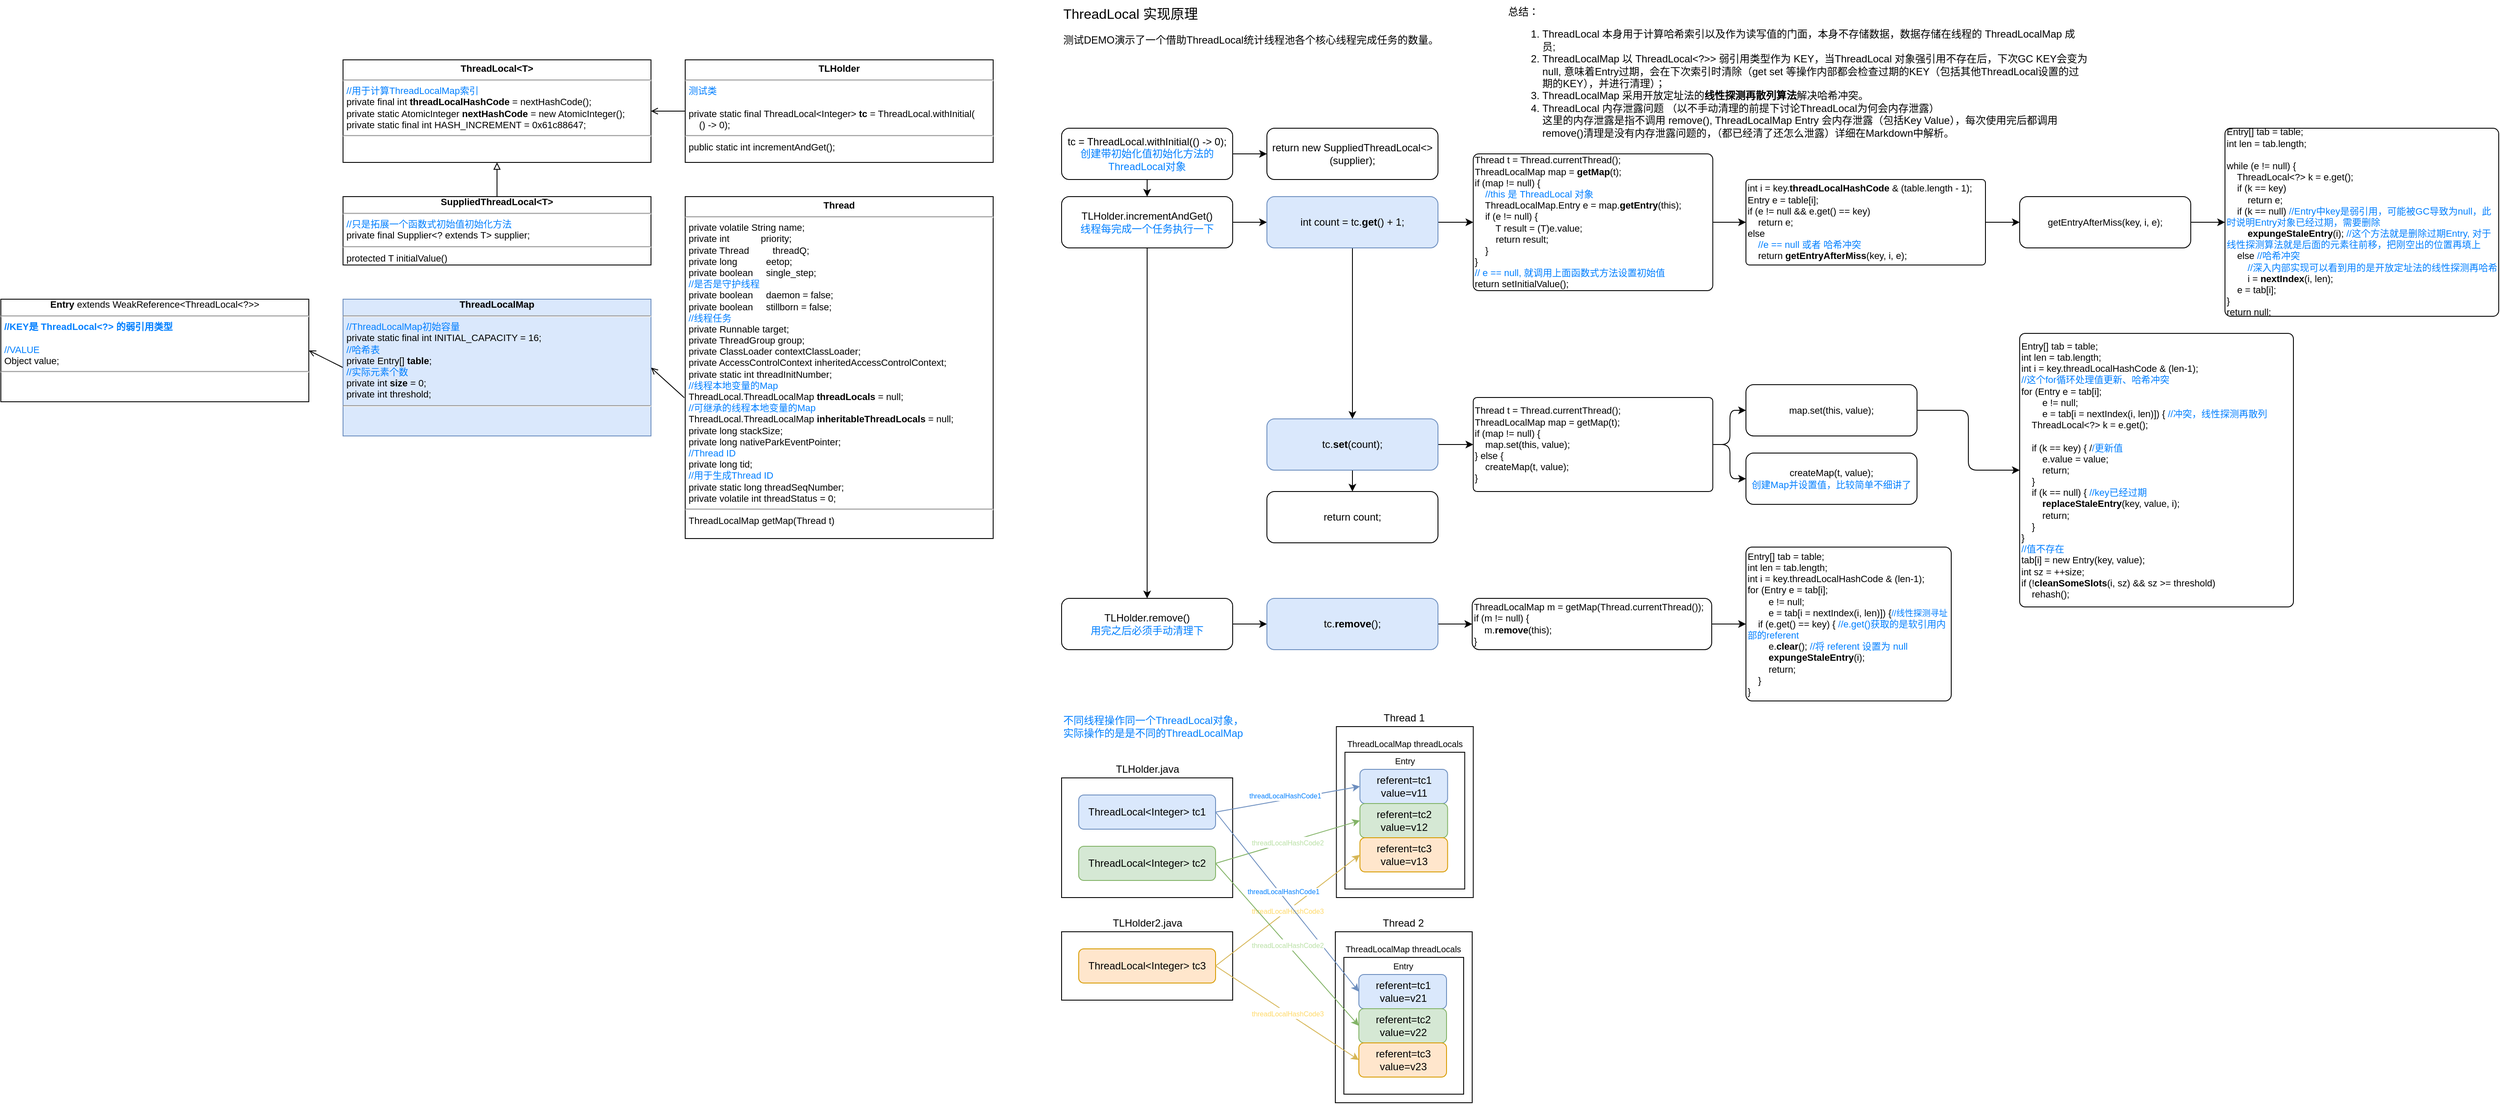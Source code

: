 <mxfile version="21.6.5" type="device">
  <diagram id="h3seWhRiCq7StGXtS9yJ" name="第 1 页">
    <mxGraphModel dx="2950" dy="804" grid="1" gridSize="10" guides="1" tooltips="1" connect="1" arrows="1" fold="1" page="1" pageScale="1" pageWidth="827" pageHeight="1169" math="0" shadow="0">
      <root>
        <mxCell id="0" />
        <mxCell id="1" parent="0" />
        <mxCell id="l43vFdsVM3XjgTu8qxaD-1" value="" style="rounded=0;whiteSpace=wrap;html=1;" parent="1" vertex="1">
          <mxGeometry x="40" y="920" width="200" height="140" as="geometry" />
        </mxCell>
        <mxCell id="l43vFdsVM3XjgTu8qxaD-2" value="TLHolder.java" style="text;html=1;align=center;verticalAlign=middle;resizable=0;points=[];autosize=1;strokeColor=none;fillColor=none;" parent="1" vertex="1">
          <mxGeometry x="95" y="900" width="90" height="20" as="geometry" />
        </mxCell>
        <mxCell id="l43vFdsVM3XjgTu8qxaD-3" value="ThreadLocal&amp;lt;Integer&amp;gt; tc1" style="rounded=1;whiteSpace=wrap;html=1;fillColor=#dae8fc;strokeColor=#6c8ebf;" parent="1" vertex="1">
          <mxGeometry x="60" y="940" width="160" height="40" as="geometry" />
        </mxCell>
        <mxCell id="l43vFdsVM3XjgTu8qxaD-4" value="ThreadLocal&amp;lt;Integer&amp;gt; tc2" style="rounded=1;whiteSpace=wrap;html=1;fillColor=#d5e8d4;strokeColor=#82b366;" parent="1" vertex="1">
          <mxGeometry x="60" y="1000" width="160" height="40" as="geometry" />
        </mxCell>
        <mxCell id="l43vFdsVM3XjgTu8qxaD-5" value="" style="rounded=0;whiteSpace=wrap;html=1;" parent="1" vertex="1">
          <mxGeometry x="40" y="1100" width="200" height="80" as="geometry" />
        </mxCell>
        <mxCell id="l43vFdsVM3XjgTu8qxaD-6" value="TLHolder2.java" style="text;html=1;align=center;verticalAlign=middle;resizable=0;points=[];autosize=1;strokeColor=none;fillColor=none;" parent="1" vertex="1">
          <mxGeometry x="90" y="1080" width="100" height="20" as="geometry" />
        </mxCell>
        <mxCell id="l43vFdsVM3XjgTu8qxaD-7" value="ThreadLocal&amp;lt;Integer&amp;gt; tc3" style="rounded=1;whiteSpace=wrap;html=1;fillColor=#ffe6cc;strokeColor=#d79b00;" parent="1" vertex="1">
          <mxGeometry x="60" y="1120" width="160" height="40" as="geometry" />
        </mxCell>
        <mxCell id="l43vFdsVM3XjgTu8qxaD-10" value="" style="rounded=0;whiteSpace=wrap;html=1;" parent="1" vertex="1">
          <mxGeometry x="361.25" y="860" width="160" height="200" as="geometry" />
        </mxCell>
        <mxCell id="l43vFdsVM3XjgTu8qxaD-11" value="Thread 1" style="text;html=1;align=center;verticalAlign=middle;resizable=0;points=[];autosize=1;strokeColor=none;fillColor=none;" parent="1" vertex="1">
          <mxGeometry x="410" y="840" width="60" height="20" as="geometry" />
        </mxCell>
        <mxCell id="l43vFdsVM3XjgTu8qxaD-18" value="" style="rounded=0;whiteSpace=wrap;html=1;" parent="1" vertex="1">
          <mxGeometry x="371.25" y="890" width="140" height="160" as="geometry" />
        </mxCell>
        <mxCell id="l43vFdsVM3XjgTu8qxaD-19" value="&lt;font style=&quot;font-size: 10px&quot;&gt;&lt;span&gt;ThreadLocalMap&amp;nbsp;&lt;/span&gt;threadLocals&lt;/font&gt;" style="text;html=1;align=center;verticalAlign=middle;resizable=0;points=[];autosize=1;strokeColor=none;fillColor=none;" parent="1" vertex="1">
          <mxGeometry x="366.25" y="870" width="150" height="20" as="geometry" />
        </mxCell>
        <mxCell id="l43vFdsVM3XjgTu8qxaD-13" value="referent=tc1&lt;br&gt;value=v11" style="rounded=1;whiteSpace=wrap;html=1;fillColor=#dae8fc;strokeColor=#6c8ebf;" parent="1" vertex="1">
          <mxGeometry x="388.75" y="910" width="102.5" height="40" as="geometry" />
        </mxCell>
        <mxCell id="l43vFdsVM3XjgTu8qxaD-20" value="&lt;div&gt;referent=tc2&lt;/div&gt;&lt;div&gt;value=v12&lt;/div&gt;" style="rounded=1;whiteSpace=wrap;html=1;fillColor=#d5e8d4;strokeColor=#82b366;" parent="1" vertex="1">
          <mxGeometry x="388.75" y="950" width="102.5" height="40" as="geometry" />
        </mxCell>
        <mxCell id="l43vFdsVM3XjgTu8qxaD-21" value="&lt;div&gt;referent=tc3&lt;/div&gt;&lt;div&gt;value=v13&lt;/div&gt;" style="rounded=1;whiteSpace=wrap;html=1;fillColor=#ffe6cc;strokeColor=#d79b00;" parent="1" vertex="1">
          <mxGeometry x="388.75" y="990" width="102.5" height="40" as="geometry" />
        </mxCell>
        <mxCell id="l43vFdsVM3XjgTu8qxaD-22" style="rounded=1;orthogonalLoop=1;jettySize=auto;html=1;exitX=1;exitY=0.5;exitDx=0;exitDy=0;entryX=0;entryY=0.5;entryDx=0;entryDy=0;fillColor=#dae8fc;strokeColor=#6c8ebf;" parent="1" source="l43vFdsVM3XjgTu8qxaD-3" target="l43vFdsVM3XjgTu8qxaD-13" edge="1">
          <mxGeometry relative="1" as="geometry" />
        </mxCell>
        <mxCell id="l43vFdsVM3XjgTu8qxaD-38" value="&lt;font style=&quot;font-size: 8px&quot;&gt;threadLocalHashCode1&lt;/font&gt;" style="edgeLabel;html=1;align=center;verticalAlign=middle;resizable=0;points=[];fontSize=10;fontColor=#007FFF;" parent="l43vFdsVM3XjgTu8qxaD-22" vertex="1" connectable="0">
          <mxGeometry x="-0.191" relative="1" as="geometry">
            <mxPoint x="12" y="-8" as="offset" />
          </mxGeometry>
        </mxCell>
        <mxCell id="l43vFdsVM3XjgTu8qxaD-23" value="&lt;span style=&quot;font-size: 8px&quot;&gt;&lt;font color=&quot;#b9e0a5&quot;&gt;threadLocalHashCode2&lt;/font&gt;&lt;/span&gt;" style="edgeStyle=none;rounded=1;orthogonalLoop=1;jettySize=auto;html=1;exitX=1;exitY=0.5;exitDx=0;exitDy=0;entryX=0;entryY=0.5;entryDx=0;entryDy=0;fillColor=#d5e8d4;strokeColor=#82b366;" parent="1" source="l43vFdsVM3XjgTu8qxaD-4" target="l43vFdsVM3XjgTu8qxaD-20" edge="1">
          <mxGeometry relative="1" as="geometry" />
        </mxCell>
        <mxCell id="l43vFdsVM3XjgTu8qxaD-24" value="&lt;font style=&quot;font-size: 8px&quot; color=&quot;#ffd966&quot;&gt;threadLocalHashCode3&lt;/font&gt;" style="edgeStyle=none;rounded=1;orthogonalLoop=1;jettySize=auto;html=1;exitX=1;exitY=0.5;exitDx=0;exitDy=0;entryX=0;entryY=0.5;entryDx=0;entryDy=0;fillColor=#fff2cc;strokeColor=#d6b656;" parent="1" source="l43vFdsVM3XjgTu8qxaD-7" target="l43vFdsVM3XjgTu8qxaD-21" edge="1">
          <mxGeometry relative="1" as="geometry" />
        </mxCell>
        <mxCell id="l43vFdsVM3XjgTu8qxaD-25" value="" style="rounded=0;whiteSpace=wrap;html=1;" parent="1" vertex="1">
          <mxGeometry x="360" y="1100" width="160" height="200" as="geometry" />
        </mxCell>
        <mxCell id="l43vFdsVM3XjgTu8qxaD-26" value="Thread 2" style="text;html=1;align=center;verticalAlign=middle;resizable=0;points=[];autosize=1;strokeColor=none;fillColor=none;" parent="1" vertex="1">
          <mxGeometry x="408.75" y="1080" width="60" height="20" as="geometry" />
        </mxCell>
        <mxCell id="l43vFdsVM3XjgTu8qxaD-27" value="" style="rounded=0;whiteSpace=wrap;html=1;" parent="1" vertex="1">
          <mxGeometry x="370" y="1130" width="140" height="160" as="geometry" />
        </mxCell>
        <mxCell id="l43vFdsVM3XjgTu8qxaD-29" value="&lt;div&gt;referent=tc1&lt;/div&gt;&lt;div&gt;value=v21&lt;/div&gt;" style="rounded=1;whiteSpace=wrap;html=1;fillColor=#dae8fc;strokeColor=#6c8ebf;" parent="1" vertex="1">
          <mxGeometry x="387.5" y="1150" width="102.5" height="40" as="geometry" />
        </mxCell>
        <mxCell id="l43vFdsVM3XjgTu8qxaD-30" value="&lt;div&gt;referent=tc2&lt;/div&gt;&lt;div&gt;value=v22&lt;/div&gt;" style="rounded=1;whiteSpace=wrap;html=1;fillColor=#d5e8d4;strokeColor=#82b366;" parent="1" vertex="1">
          <mxGeometry x="387.5" y="1190" width="102.5" height="40" as="geometry" />
        </mxCell>
        <mxCell id="l43vFdsVM3XjgTu8qxaD-31" value="&lt;div&gt;referent=tc3&lt;/div&gt;&lt;div&gt;value=v23&lt;/div&gt;" style="rounded=1;whiteSpace=wrap;html=1;fillColor=#ffe6cc;strokeColor=#d79b00;" parent="1" vertex="1">
          <mxGeometry x="387.5" y="1230" width="102.5" height="40" as="geometry" />
        </mxCell>
        <mxCell id="l43vFdsVM3XjgTu8qxaD-32" style="edgeStyle=none;rounded=1;orthogonalLoop=1;jettySize=auto;html=1;exitX=1;exitY=0.5;exitDx=0;exitDy=0;entryX=0;entryY=0.5;entryDx=0;entryDy=0;fillColor=#dae8fc;strokeColor=#6c8ebf;" parent="1" source="l43vFdsVM3XjgTu8qxaD-3" target="l43vFdsVM3XjgTu8qxaD-29" edge="1">
          <mxGeometry relative="1" as="geometry" />
        </mxCell>
        <mxCell id="l43vFdsVM3XjgTu8qxaD-39" value="threadLocalHashCode1" style="edgeLabel;html=1;align=center;verticalAlign=middle;resizable=0;points=[];fontSize=8;fontColor=#007FFF;" parent="l43vFdsVM3XjgTu8qxaD-32" vertex="1" connectable="0">
          <mxGeometry x="-0.09" y="4" relative="1" as="geometry">
            <mxPoint as="offset" />
          </mxGeometry>
        </mxCell>
        <mxCell id="l43vFdsVM3XjgTu8qxaD-33" value="&lt;span style=&quot;font-size: 8px&quot;&gt;&lt;font color=&quot;#b9e0a5&quot;&gt;threadLocalHashCode2&lt;/font&gt;&lt;/span&gt;" style="edgeStyle=none;rounded=1;orthogonalLoop=1;jettySize=auto;html=1;exitX=1;exitY=0.5;exitDx=0;exitDy=0;entryX=0;entryY=0.5;entryDx=0;entryDy=0;fillColor=#d5e8d4;strokeColor=#82b366;" parent="1" source="l43vFdsVM3XjgTu8qxaD-4" target="l43vFdsVM3XjgTu8qxaD-30" edge="1">
          <mxGeometry relative="1" as="geometry" />
        </mxCell>
        <mxCell id="l43vFdsVM3XjgTu8qxaD-34" value="&lt;span style=&quot;font-size: 8px&quot;&gt;&lt;font color=&quot;#ffd966&quot;&gt;threadLocalHashCode3&lt;/font&gt;&lt;/span&gt;" style="edgeStyle=none;rounded=1;orthogonalLoop=1;jettySize=auto;html=1;exitX=1;exitY=0.5;exitDx=0;exitDy=0;entryX=0;entryY=0.5;entryDx=0;entryDy=0;fillColor=#fff2cc;strokeColor=#d6b656;" parent="1" source="l43vFdsVM3XjgTu8qxaD-7" target="l43vFdsVM3XjgTu8qxaD-31" edge="1">
          <mxGeometry relative="1" as="geometry" />
        </mxCell>
        <mxCell id="l43vFdsVM3XjgTu8qxaD-35" value="&lt;font style=&quot;font-size: 10px&quot;&gt;Entry&lt;/font&gt;" style="text;html=1;align=center;verticalAlign=middle;resizable=0;points=[];autosize=1;strokeColor=none;fillColor=none;" parent="1" vertex="1">
          <mxGeometry x="421.25" y="890" width="40" height="20" as="geometry" />
        </mxCell>
        <mxCell id="l43vFdsVM3XjgTu8qxaD-36" value="&lt;font style=&quot;font-size: 10px&quot;&gt;&lt;span&gt;ThreadLocalMap&amp;nbsp;&lt;/span&gt;threadLocals&lt;/font&gt;" style="text;html=1;align=center;verticalAlign=middle;resizable=0;points=[];autosize=1;strokeColor=none;fillColor=none;" parent="1" vertex="1">
          <mxGeometry x="363.75" y="1110" width="150" height="20" as="geometry" />
        </mxCell>
        <mxCell id="l43vFdsVM3XjgTu8qxaD-37" value="&lt;font style=&quot;font-size: 10px&quot;&gt;Entry&lt;/font&gt;" style="text;html=1;align=center;verticalAlign=middle;resizable=0;points=[];autosize=1;strokeColor=none;fillColor=none;" parent="1" vertex="1">
          <mxGeometry x="418.75" y="1130" width="40" height="20" as="geometry" />
        </mxCell>
        <mxCell id="OFWOy6sgKmJJG_9dfcx7-25" style="edgeStyle=orthogonalEdgeStyle;rounded=1;orthogonalLoop=1;jettySize=auto;html=1;exitX=0;exitY=0.5;exitDx=0;exitDy=0;endArrow=open;endFill=0;" edge="1" parent="1" source="OFWOy6sgKmJJG_9dfcx7-2" target="OFWOy6sgKmJJG_9dfcx7-6">
          <mxGeometry relative="1" as="geometry" />
        </mxCell>
        <mxCell id="OFWOy6sgKmJJG_9dfcx7-2" value="&lt;p style=&quot;margin: 4px 0px 0px; text-align: center;&quot;&gt;&lt;b&gt;TLHolder&lt;/b&gt;&lt;br style=&quot;font-size: 11px;&quot;&gt;&lt;/p&gt;&lt;hr style=&quot;font-size: 11px;&quot;&gt;&lt;p style=&quot;margin: 0px 0px 0px 4px;&quot;&gt;&lt;font color=&quot;#007fff&quot;&gt;测试类&lt;/font&gt;&lt;/p&gt;&lt;p style=&quot;margin: 0px 0px 0px 4px;&quot;&gt;&lt;br&gt;&lt;/p&gt;&lt;p style=&quot;margin: 0px 0px 0px 4px;&quot;&gt;private static final ThreadLocal&amp;lt;Integer&amp;gt; &lt;b&gt;tc&lt;/b&gt; = ThreadLocal.withInitial(&lt;/p&gt;&lt;p style=&quot;margin: 0px 0px 0px 4px;&quot;&gt;&lt;span style=&quot;&quot;&gt;&lt;span style=&quot;&quot;&gt;&amp;nbsp;&amp;nbsp;&amp;nbsp;&amp;nbsp;&lt;/span&gt;&lt;/span&gt;() -&amp;gt; 0);&lt;br&gt;&lt;/p&gt;&lt;hr style=&quot;font-size: 11px;&quot;&gt;&lt;p style=&quot;margin: 0px 0px 0px 4px; font-size: 11px;&quot;&gt;public static int incrementAndGet();&lt;/p&gt;&lt;p style=&quot;margin: 0px 0px 0px 4px; font-size: 11px;&quot;&gt;&lt;br&gt;&lt;/p&gt;" style="verticalAlign=top;align=left;overflow=fill;fontSize=11;fontFamily=Helvetica;html=1;whiteSpace=wrap;" vertex="1" parent="1">
          <mxGeometry x="-400" y="80" width="360" height="120" as="geometry" />
        </mxCell>
        <mxCell id="OFWOy6sgKmJJG_9dfcx7-15" value="" style="edgeStyle=orthogonalEdgeStyle;rounded=1;orthogonalLoop=1;jettySize=auto;html=1;" edge="1" parent="1" source="OFWOy6sgKmJJG_9dfcx7-4" target="OFWOy6sgKmJJG_9dfcx7-14">
          <mxGeometry relative="1" as="geometry" />
        </mxCell>
        <mxCell id="OFWOy6sgKmJJG_9dfcx7-49" value="" style="edgeStyle=orthogonalEdgeStyle;rounded=0;orthogonalLoop=1;jettySize=auto;html=1;" edge="1" parent="1" source="OFWOy6sgKmJJG_9dfcx7-4" target="OFWOy6sgKmJJG_9dfcx7-48">
          <mxGeometry relative="1" as="geometry" />
        </mxCell>
        <mxCell id="OFWOy6sgKmJJG_9dfcx7-4" value="TLHolder.incrementAndGet()&lt;br&gt;&lt;font color=&quot;#007fff&quot;&gt;线程每完成一个任务执行一下&lt;/font&gt;" style="rounded=1;whiteSpace=wrap;html=1;" vertex="1" parent="1">
          <mxGeometry x="40" y="240" width="200" height="60" as="geometry" />
        </mxCell>
        <mxCell id="OFWOy6sgKmJJG_9dfcx7-5" value="&lt;font style=&quot;font-size: 16px;&quot;&gt;ThreadLocal 实现原理&lt;br&gt;&lt;/font&gt;&lt;font style=&quot;font-size: 12px;&quot;&gt;&lt;br&gt;测试DEMO演示了一个借助ThreadLocal统计线程池各个核心线程完成任务的数量。&lt;/font&gt;" style="text;html=1;align=left;verticalAlign=middle;resizable=0;points=[];autosize=1;strokeColor=none;fillColor=none;" vertex="1" parent="1">
          <mxGeometry x="40" y="10" width="460" height="60" as="geometry" />
        </mxCell>
        <mxCell id="OFWOy6sgKmJJG_9dfcx7-6" value="&lt;p style=&quot;margin: 4px 0px 0px; text-align: center; font-size: 11px;&quot;&gt;&lt;b style=&quot;font-size: 11px;&quot;&gt;ThreadLocal&amp;lt;T&amp;gt;&lt;/b&gt;&lt;br style=&quot;font-size: 11px;&quot;&gt;&lt;/p&gt;&lt;hr style=&quot;font-size: 11px;&quot;&gt;&lt;p style=&quot;margin: 0px 0px 0px 4px; font-size: 11px;&quot;&gt;&lt;font color=&quot;#007fff&quot;&gt;//用于计算ThreadLocalMap索引&lt;/font&gt;&lt;/p&gt;&lt;p style=&quot;margin: 0px 0px 0px 4px; font-size: 11px;&quot;&gt;private final int &lt;b&gt;threadLocalHashCode&lt;/b&gt; = nextHashCode();&lt;/p&gt;&lt;p style=&quot;margin: 0px 0px 0px 4px; font-size: 11px;&quot;&gt;private static AtomicInteger &lt;b&gt;nextHashCode&lt;/b&gt; = new AtomicInteger();&lt;/p&gt;&lt;p style=&quot;margin: 0px 0px 0px 4px; font-size: 11px;&quot;&gt;private static final int HASH_INCREMENT = 0x61c88647;&lt;/p&gt;&lt;hr style=&quot;font-size: 11px;&quot;&gt;&lt;p style=&quot;margin: 0px 0px 0px 4px; font-size: 11px;&quot;&gt;&lt;br&gt;&lt;/p&gt;" style="verticalAlign=top;align=left;overflow=fill;fontSize=11;fontFamily=Helvetica;html=1;whiteSpace=wrap;" vertex="1" parent="1">
          <mxGeometry x="-800" y="80" width="360" height="120" as="geometry" />
        </mxCell>
        <mxCell id="OFWOy6sgKmJJG_9dfcx7-10" style="edgeStyle=orthogonalEdgeStyle;rounded=1;orthogonalLoop=1;jettySize=auto;html=1;exitX=1;exitY=0.5;exitDx=0;exitDy=0;" edge="1" parent="1" source="OFWOy6sgKmJJG_9dfcx7-7" target="OFWOy6sgKmJJG_9dfcx7-9">
          <mxGeometry relative="1" as="geometry" />
        </mxCell>
        <mxCell id="OFWOy6sgKmJJG_9dfcx7-13" style="edgeStyle=orthogonalEdgeStyle;rounded=1;orthogonalLoop=1;jettySize=auto;html=1;exitX=0.5;exitY=1;exitDx=0;exitDy=0;" edge="1" parent="1" source="OFWOy6sgKmJJG_9dfcx7-7" target="OFWOy6sgKmJJG_9dfcx7-4">
          <mxGeometry relative="1" as="geometry" />
        </mxCell>
        <mxCell id="OFWOy6sgKmJJG_9dfcx7-7" value="tc = ThreadLocal.withInitial(() -&amp;gt; 0);&lt;br&gt;&lt;font color=&quot;#007fff&quot;&gt;创建带初始化值初始化方法的ThreadLocal对象&lt;/font&gt;" style="rounded=1;whiteSpace=wrap;html=1;" vertex="1" parent="1">
          <mxGeometry x="40" y="160" width="200" height="60" as="geometry" />
        </mxCell>
        <mxCell id="OFWOy6sgKmJJG_9dfcx7-9" value="return new SuppliedThreadLocal&amp;lt;&amp;gt;(supplier);" style="rounded=1;whiteSpace=wrap;html=1;" vertex="1" parent="1">
          <mxGeometry x="280" y="160" width="200" height="60" as="geometry" />
        </mxCell>
        <mxCell id="OFWOy6sgKmJJG_9dfcx7-12" style="edgeStyle=orthogonalEdgeStyle;rounded=1;orthogonalLoop=1;jettySize=auto;html=1;exitX=0.5;exitY=0;exitDx=0;exitDy=0;entryX=0.5;entryY=1;entryDx=0;entryDy=0;endArrow=block;endFill=0;" edge="1" parent="1" source="OFWOy6sgKmJJG_9dfcx7-11" target="OFWOy6sgKmJJG_9dfcx7-6">
          <mxGeometry relative="1" as="geometry" />
        </mxCell>
        <mxCell id="OFWOy6sgKmJJG_9dfcx7-11" value="&lt;div style=&quot;text-align: center;&quot;&gt;&lt;b&gt;SuppliedThreadLocal&lt;/b&gt;&lt;b style=&quot;background-color: initial;&quot;&gt;&amp;lt;T&amp;gt;&lt;/b&gt;&lt;/div&gt;&lt;hr style=&quot;font-size: 11px;&quot;&gt;&lt;p style=&quot;margin: 0px 0px 0px 4px;&quot;&gt;&lt;font color=&quot;#007fff&quot;&gt;//只是拓展一个函数式初始值初始化方法&lt;/font&gt;&lt;/p&gt;&lt;p style=&quot;margin: 0px 0px 0px 4px;&quot;&gt;private final Supplier&amp;lt;? extends T&amp;gt; supplier;&lt;br&gt;&lt;/p&gt;&lt;hr style=&quot;font-size: 11px;&quot;&gt;&lt;p style=&quot;margin: 0px 0px 0px 4px; font-size: 11px;&quot;&gt;protected T initialValue()&lt;/p&gt;" style="verticalAlign=top;align=left;overflow=fill;fontSize=11;fontFamily=Helvetica;html=1;whiteSpace=wrap;" vertex="1" parent="1">
          <mxGeometry x="-800" y="240" width="360" height="80" as="geometry" />
        </mxCell>
        <mxCell id="OFWOy6sgKmJJG_9dfcx7-17" value="" style="edgeStyle=orthogonalEdgeStyle;rounded=1;orthogonalLoop=1;jettySize=auto;html=1;" edge="1" parent="1" source="OFWOy6sgKmJJG_9dfcx7-14" target="OFWOy6sgKmJJG_9dfcx7-16">
          <mxGeometry relative="1" as="geometry" />
        </mxCell>
        <mxCell id="OFWOy6sgKmJJG_9dfcx7-23" value="" style="edgeStyle=orthogonalEdgeStyle;rounded=1;orthogonalLoop=1;jettySize=auto;html=1;" edge="1" parent="1" source="OFWOy6sgKmJJG_9dfcx7-14" target="OFWOy6sgKmJJG_9dfcx7-22">
          <mxGeometry relative="1" as="geometry" />
        </mxCell>
        <mxCell id="OFWOy6sgKmJJG_9dfcx7-14" value="int count = tc.&lt;b&gt;get&lt;/b&gt;() + 1;" style="rounded=1;whiteSpace=wrap;html=1;fillColor=#dae8fc;strokeColor=#6c8ebf;" vertex="1" parent="1">
          <mxGeometry x="280" y="240" width="200" height="60" as="geometry" />
        </mxCell>
        <mxCell id="OFWOy6sgKmJJG_9dfcx7-21" style="edgeStyle=orthogonalEdgeStyle;rounded=1;orthogonalLoop=1;jettySize=auto;html=1;exitX=0.5;exitY=1;exitDx=0;exitDy=0;" edge="1" parent="1" source="OFWOy6sgKmJJG_9dfcx7-16" target="OFWOy6sgKmJJG_9dfcx7-20">
          <mxGeometry relative="1" as="geometry" />
        </mxCell>
        <mxCell id="OFWOy6sgKmJJG_9dfcx7-39" value="" style="edgeStyle=orthogonalEdgeStyle;rounded=1;orthogonalLoop=1;jettySize=auto;html=1;entryX=0;entryY=0.5;entryDx=0;entryDy=0;" edge="1" parent="1" source="OFWOy6sgKmJJG_9dfcx7-16" target="OFWOy6sgKmJJG_9dfcx7-40">
          <mxGeometry relative="1" as="geometry">
            <mxPoint x="521.25" y="515" as="targetPoint" />
          </mxGeometry>
        </mxCell>
        <mxCell id="OFWOy6sgKmJJG_9dfcx7-16" value="tc.&lt;b&gt;set&lt;/b&gt;(count);" style="rounded=1;whiteSpace=wrap;html=1;fillColor=#dae8fc;strokeColor=#6c8ebf;" vertex="1" parent="1">
          <mxGeometry x="280" y="500" width="200" height="60" as="geometry" />
        </mxCell>
        <mxCell id="OFWOy6sgKmJJG_9dfcx7-20" value="return count;" style="rounded=1;whiteSpace=wrap;html=1;" vertex="1" parent="1">
          <mxGeometry x="280" y="585" width="200" height="60" as="geometry" />
        </mxCell>
        <mxCell id="OFWOy6sgKmJJG_9dfcx7-32" value="" style="edgeStyle=orthogonalEdgeStyle;rounded=1;orthogonalLoop=1;jettySize=auto;html=1;" edge="1" parent="1" source="OFWOy6sgKmJJG_9dfcx7-22" target="OFWOy6sgKmJJG_9dfcx7-31">
          <mxGeometry relative="1" as="geometry" />
        </mxCell>
        <mxCell id="OFWOy6sgKmJJG_9dfcx7-22" value="&lt;div style=&quot;font-size: 11px;&quot;&gt;Thread t = Thread.currentThread();&lt;/div&gt;&lt;div style=&quot;font-size: 11px;&quot;&gt;ThreadLocalMap map = &lt;b&gt;getMap&lt;/b&gt;(t);&lt;/div&gt;&lt;div style=&quot;font-size: 11px;&quot;&gt;if (map != null) {&lt;/div&gt;&lt;div style=&quot;font-size: 11px;&quot;&gt;&lt;font color=&quot;#007fff&quot;&gt;&amp;nbsp; &amp;nbsp; //this 是 ThreadLocal 对象&lt;/font&gt;&lt;/div&gt;&lt;div style=&quot;font-size: 11px;&quot;&gt;&amp;nbsp; &amp;nbsp; ThreadLocalMap.Entry e = map.&lt;b&gt;getEntry&lt;/b&gt;(this);&lt;/div&gt;&lt;div style=&quot;font-size: 11px;&quot;&gt;&amp;nbsp; &amp;nbsp; if (e != null) {&lt;/div&gt;&lt;div style=&quot;font-size: 11px;&quot;&gt;&lt;span style=&quot;background-color: initial;&quot;&gt;&amp;nbsp; &amp;nbsp; &amp;nbsp; &amp;nbsp; T result = (T)e.value;&lt;/span&gt;&lt;br&gt;&lt;/div&gt;&lt;div style=&quot;font-size: 11px;&quot;&gt;&amp;nbsp; &amp;nbsp; &amp;nbsp; &amp;nbsp; return result;&lt;/div&gt;&lt;div style=&quot;font-size: 11px;&quot;&gt;&amp;nbsp; &amp;nbsp; }&lt;/div&gt;&lt;div style=&quot;font-size: 11px;&quot;&gt;}&lt;/div&gt;&lt;div style=&quot;font-size: 11px;&quot;&gt;&lt;font color=&quot;#007fff&quot;&gt;// e == null, 就调用上面函数式方法设置初始值&lt;/font&gt;&lt;/div&gt;&lt;div style=&quot;font-size: 11px;&quot;&gt;return setInitialValue();&lt;/div&gt;" style="rounded=1;whiteSpace=wrap;html=1;align=left;arcSize=4;fontSize=11;" vertex="1" parent="1">
          <mxGeometry x="521.25" y="190" width="280" height="160" as="geometry" />
        </mxCell>
        <mxCell id="OFWOy6sgKmJJG_9dfcx7-27" style="rounded=1;orthogonalLoop=1;jettySize=auto;html=1;exitX=-0.003;exitY=0.588;exitDx=0;exitDy=0;exitPerimeter=0;entryX=1;entryY=0.5;entryDx=0;entryDy=0;endArrow=open;endFill=0;" edge="1" parent="1" source="OFWOy6sgKmJJG_9dfcx7-24" target="OFWOy6sgKmJJG_9dfcx7-26">
          <mxGeometry relative="1" as="geometry" />
        </mxCell>
        <mxCell id="OFWOy6sgKmJJG_9dfcx7-24" value="&lt;p style=&quot;margin: 4px 0px 0px; text-align: center;&quot;&gt;&lt;b&gt;Thread&lt;/b&gt;&lt;br style=&quot;font-size: 11px;&quot;&gt;&lt;/p&gt;&lt;hr style=&quot;font-size: 11px;&quot;&gt;&lt;p style=&quot;margin: 0px 0px 0px 4px;&quot;&gt;&lt;span style=&quot;background-color: initial;&quot;&gt;private volatile String name;&lt;/span&gt;&lt;br&gt;&lt;/p&gt;&lt;p style=&quot;margin: 0px 0px 0px 4px;&quot;&gt;private int&amp;nbsp; &amp;nbsp; &amp;nbsp; &amp;nbsp; &amp;nbsp; &amp;nbsp; priority;&lt;/p&gt;&lt;p style=&quot;margin: 0px 0px 0px 4px;&quot;&gt;private Thread&amp;nbsp; &amp;nbsp; &amp;nbsp; &amp;nbsp; &amp;nbsp;threadQ;&lt;/p&gt;&lt;p style=&quot;margin: 0px 0px 0px 4px;&quot;&gt;private long&amp;nbsp; &amp;nbsp; &amp;nbsp; &amp;nbsp; &amp;nbsp; &amp;nbsp;eetop;&lt;/p&gt;&lt;p style=&quot;margin: 0px 0px 0px 4px;&quot;&gt;private boolean&amp;nbsp; &amp;nbsp; &amp;nbsp;single_step;&lt;/p&gt;&lt;p style=&quot;margin: 0px 0px 0px 4px;&quot;&gt;&lt;font color=&quot;#007fff&quot;&gt;//是否是守护线程&lt;/font&gt;&lt;/p&gt;&lt;p style=&quot;margin: 0px 0px 0px 4px;&quot;&gt;private boolean&amp;nbsp; &amp;nbsp; &amp;nbsp;daemon = false;&lt;/p&gt;&lt;p style=&quot;margin: 0px 0px 0px 4px;&quot;&gt;private boolean&amp;nbsp; &amp;nbsp; &amp;nbsp;stillborn = false;&lt;/p&gt;&lt;p style=&quot;margin: 0px 0px 0px 4px;&quot;&gt;&lt;font color=&quot;#007fff&quot;&gt;//线程任务&lt;/font&gt;&lt;/p&gt;&lt;p style=&quot;margin: 0px 0px 0px 4px;&quot;&gt;private Runnable target;&lt;/p&gt;&lt;p style=&quot;margin: 0px 0px 0px 4px;&quot;&gt;private ThreadGroup group;&lt;/p&gt;&lt;p style=&quot;margin: 0px 0px 0px 4px;&quot;&gt;private ClassLoader contextClassLoader;&lt;/p&gt;&lt;p style=&quot;margin: 0px 0px 0px 4px;&quot;&gt;private AccessControlContext inheritedAccessControlContext;&lt;/p&gt;&lt;p style=&quot;margin: 0px 0px 0px 4px;&quot;&gt;private static int threadInitNumber;&lt;/p&gt;&lt;p style=&quot;margin: 0px 0px 0px 4px;&quot;&gt;&lt;font color=&quot;#007fff&quot;&gt;//线程本地变量的Map&lt;/font&gt;&lt;/p&gt;&lt;p style=&quot;margin: 0px 0px 0px 4px;&quot;&gt;ThreadLocal.ThreadLocalMap &lt;b&gt;threadLocals&lt;/b&gt; = null;&lt;/p&gt;&lt;p style=&quot;margin: 0px 0px 0px 4px;&quot;&gt;&lt;font color=&quot;#007fff&quot;&gt;//可继承的线程本地变量的Map&lt;/font&gt;&lt;/p&gt;&lt;p style=&quot;margin: 0px 0px 0px 4px;&quot;&gt;ThreadLocal.ThreadLocalMap &lt;b&gt;inheritableThreadLocals&lt;/b&gt; = null;&lt;/p&gt;&lt;p style=&quot;margin: 0px 0px 0px 4px;&quot;&gt;private long stackSize;&lt;/p&gt;&lt;p style=&quot;margin: 0px 0px 0px 4px;&quot;&gt;private long nativeParkEventPointer;&lt;/p&gt;&lt;p style=&quot;margin: 0px 0px 0px 4px;&quot;&gt;&lt;font color=&quot;#007fff&quot;&gt;//Thread ID&lt;/font&gt;&lt;/p&gt;&lt;p style=&quot;margin: 0px 0px 0px 4px;&quot;&gt;private long tid;&lt;/p&gt;&lt;p style=&quot;margin: 0px 0px 0px 4px;&quot;&gt;&lt;font color=&quot;#007fff&quot;&gt;//用于生成Thread ID&amp;nbsp;&lt;/font&gt;&lt;/p&gt;&lt;p style=&quot;margin: 0px 0px 0px 4px;&quot;&gt;private static long threadSeqNumber;&lt;/p&gt;&lt;p style=&quot;margin: 0px 0px 0px 4px;&quot;&gt;private volatile int threadStatus = 0;&lt;/p&gt;&lt;hr style=&quot;font-size: 11px;&quot;&gt;&lt;p style=&quot;margin: 0px 0px 0px 4px; font-size: 11px;&quot;&gt;ThreadLocalMap getMap(Thread t)&lt;/p&gt;&lt;p style=&quot;margin: 0px 0px 0px 4px; font-size: 11px;&quot;&gt;&lt;br&gt;&lt;/p&gt;" style="verticalAlign=top;align=left;overflow=fill;fontSize=11;fontFamily=Helvetica;html=1;whiteSpace=wrap;" vertex="1" parent="1">
          <mxGeometry x="-400" y="240" width="360" height="400" as="geometry" />
        </mxCell>
        <mxCell id="OFWOy6sgKmJJG_9dfcx7-30" style="rounded=1;orthogonalLoop=1;jettySize=auto;html=1;exitX=0;exitY=0.5;exitDx=0;exitDy=0;entryX=1;entryY=0.5;entryDx=0;entryDy=0;endArrow=open;endFill=0;" edge="1" parent="1" source="OFWOy6sgKmJJG_9dfcx7-26" target="OFWOy6sgKmJJG_9dfcx7-28">
          <mxGeometry relative="1" as="geometry" />
        </mxCell>
        <mxCell id="OFWOy6sgKmJJG_9dfcx7-26" value="&lt;div style=&quot;text-align: center;&quot;&gt;&lt;b&gt;ThreadLocalMap&lt;/b&gt;&lt;/div&gt;&lt;hr style=&quot;font-size: 11px;&quot;&gt;&lt;p style=&quot;margin: 0px 0px 0px 4px;&quot;&gt;&lt;span style=&quot;background-color: initial;&quot;&gt;&lt;font color=&quot;#007fff&quot;&gt;//ThreadLocalMap初始容量&lt;/font&gt;&lt;/span&gt;&lt;/p&gt;&lt;p style=&quot;margin: 0px 0px 0px 4px;&quot;&gt;&lt;span style=&quot;background-color: initial;&quot;&gt;private static final int INITIAL_CAPACITY = 16;&lt;/span&gt;&lt;br&gt;&lt;/p&gt;&lt;p style=&quot;margin: 0px 0px 0px 4px;&quot;&gt;&lt;span style=&quot;background-color: initial;&quot;&gt;&lt;font color=&quot;#007fff&quot;&gt;//哈希表&lt;/font&gt;&lt;/span&gt;&lt;/p&gt;&lt;p style=&quot;margin: 0px 0px 0px 4px;&quot;&gt;private Entry[] &lt;b&gt;table&lt;/b&gt;;&lt;/p&gt;&lt;p style=&quot;margin: 0px 0px 0px 4px;&quot;&gt;&lt;font color=&quot;#007fff&quot;&gt;//实际元素个数&lt;/font&gt;&lt;/p&gt;&lt;p style=&quot;margin: 0px 0px 0px 4px;&quot;&gt;private int &lt;b&gt;size&lt;/b&gt; = 0;&lt;/p&gt;&lt;p style=&quot;margin: 0px 0px 0px 4px;&quot;&gt;private int threshold;&lt;/p&gt;&lt;hr style=&quot;font-size: 11px;&quot;&gt;&lt;p style=&quot;margin: 0px 0px 0px 4px; font-size: 11px;&quot;&gt;&lt;br&gt;&lt;/p&gt;" style="verticalAlign=top;align=left;overflow=fill;fontSize=11;fontFamily=Helvetica;html=1;whiteSpace=wrap;fillColor=#dae8fc;strokeColor=#6c8ebf;" vertex="1" parent="1">
          <mxGeometry x="-800" y="360" width="360" height="160" as="geometry" />
        </mxCell>
        <mxCell id="OFWOy6sgKmJJG_9dfcx7-28" value="&lt;div style=&quot;text-align: center;&quot;&gt;&lt;b&gt;Entry &lt;/b&gt;extends&amp;nbsp;&lt;span style=&quot;background-color: initial;&quot;&gt;WeakReference&amp;lt;ThreadLocal&amp;lt;?&amp;gt;&amp;gt;&lt;/span&gt;&lt;/div&gt;&lt;hr style=&quot;font-size: 11px;&quot;&gt;&lt;p style=&quot;margin: 0px 0px 0px 4px;&quot;&gt;&lt;span style=&quot;background-color: initial;&quot;&gt;&lt;font color=&quot;#007fff&quot;&gt;&lt;b&gt;//KEY是 ThreadLocal&amp;lt;?&amp;gt; 的弱引用类型&lt;/b&gt;&lt;/font&gt;&lt;/span&gt;&lt;/p&gt;&lt;p style=&quot;margin: 0px 0px 0px 4px;&quot;&gt;&lt;span style=&quot;background-color: initial;&quot;&gt;&lt;font color=&quot;#007fff&quot;&gt;&lt;br&gt;&lt;/font&gt;&lt;/span&gt;&lt;/p&gt;&lt;p style=&quot;margin: 0px 0px 0px 4px;&quot;&gt;&lt;span style=&quot;background-color: initial;&quot;&gt;&lt;font color=&quot;#007fff&quot;&gt;//VALUE&lt;/font&gt;&lt;/span&gt;&lt;/p&gt;&lt;p style=&quot;margin: 0px 0px 0px 4px;&quot;&gt;Object value;&lt;br&gt;&lt;/p&gt;&lt;hr style=&quot;font-size: 11px;&quot;&gt;&lt;p style=&quot;margin: 0px 0px 0px 4px; font-size: 11px;&quot;&gt;&lt;br&gt;&lt;/p&gt;" style="verticalAlign=top;align=left;overflow=fill;fontSize=11;fontFamily=Helvetica;html=1;whiteSpace=wrap;" vertex="1" parent="1">
          <mxGeometry x="-1200" y="360" width="360" height="120" as="geometry" />
        </mxCell>
        <mxCell id="OFWOy6sgKmJJG_9dfcx7-34" value="" style="edgeStyle=orthogonalEdgeStyle;rounded=1;orthogonalLoop=1;jettySize=auto;html=1;" edge="1" parent="1" source="OFWOy6sgKmJJG_9dfcx7-31" target="OFWOy6sgKmJJG_9dfcx7-33">
          <mxGeometry relative="1" as="geometry" />
        </mxCell>
        <mxCell id="OFWOy6sgKmJJG_9dfcx7-31" value="&lt;div style=&quot;font-size: 11px;&quot;&gt;&lt;div&gt;int i = key.&lt;b&gt;threadLocalHashCode&lt;/b&gt; &amp;amp; (table.length - 1);&lt;/div&gt;&lt;div&gt;Entry e = table[i];&lt;/div&gt;&lt;div&gt;if (e != null &amp;amp;&amp;amp; e.get() == key)&lt;/div&gt;&lt;div&gt;&amp;nbsp; &amp;nbsp; return e;&lt;/div&gt;&lt;div&gt;else&lt;/div&gt;&lt;div&gt;&lt;font color=&quot;#007fff&quot;&gt;&amp;nbsp; &amp;nbsp; //e == null 或者 哈希冲突&lt;/font&gt;&lt;/div&gt;&lt;div&gt;&amp;nbsp; &amp;nbsp; return &lt;b&gt;getEntryAfterMiss&lt;/b&gt;(key, i, e);&lt;/div&gt;&lt;/div&gt;" style="rounded=1;whiteSpace=wrap;html=1;align=left;arcSize=4;fontSize=11;" vertex="1" parent="1">
          <mxGeometry x="840" y="220" width="280" height="100" as="geometry" />
        </mxCell>
        <mxCell id="OFWOy6sgKmJJG_9dfcx7-36" value="" style="edgeStyle=orthogonalEdgeStyle;rounded=1;orthogonalLoop=1;jettySize=auto;html=1;" edge="1" parent="1" source="OFWOy6sgKmJJG_9dfcx7-33" target="OFWOy6sgKmJJG_9dfcx7-35">
          <mxGeometry relative="1" as="geometry" />
        </mxCell>
        <mxCell id="OFWOy6sgKmJJG_9dfcx7-33" value="&lt;div style=&quot;&quot;&gt;getEntryAfterMiss(key, i, e);&lt;br&gt;&lt;/div&gt;" style="rounded=1;whiteSpace=wrap;html=1;align=center;arcSize=15;fontSize=11;" vertex="1" parent="1">
          <mxGeometry x="1160" y="240" width="200" height="60" as="geometry" />
        </mxCell>
        <mxCell id="OFWOy6sgKmJJG_9dfcx7-35" value="&lt;div style=&quot;&quot;&gt;&lt;div&gt;Entry[] tab = table;&lt;/div&gt;&lt;div&gt;int len = tab.length;&lt;/div&gt;&lt;div&gt;&lt;br&gt;&lt;/div&gt;&lt;div&gt;while (e != null) {&lt;/div&gt;&lt;div&gt;&amp;nbsp; &amp;nbsp; ThreadLocal&amp;lt;?&amp;gt; k = e.get();&lt;/div&gt;&lt;div&gt;&amp;nbsp; &amp;nbsp; if (k == key)&lt;/div&gt;&lt;div&gt;&amp;nbsp; &amp;nbsp; &amp;nbsp; &amp;nbsp; return e;&lt;/div&gt;&lt;div&gt;&amp;nbsp; &amp;nbsp; if (k == null) &lt;font color=&quot;#007fff&quot;&gt;//Entry中key是弱引用，可能被GC导致为null，此时说明Entry对象已经过期，需要删除&lt;/font&gt;&lt;/div&gt;&lt;div&gt;&amp;nbsp; &amp;nbsp; &amp;nbsp; &amp;nbsp; &lt;b&gt;expungeStaleEntry&lt;/b&gt;(i); &lt;font color=&quot;#007fff&quot;&gt;//这个方法就是删除过期Entry, 对于线性探测算法就是&lt;/font&gt;&lt;font color=&quot;#007fff&quot;&gt;后面的元素往前移，把刚空出的位置再填上&lt;/font&gt;&lt;/div&gt;&lt;div&gt;&amp;nbsp; &amp;nbsp; else &lt;font color=&quot;#007fff&quot;&gt;//哈希冲突&lt;/font&gt;&lt;/div&gt;&lt;div&gt;&lt;font color=&quot;#007fff&quot;&gt;&amp;nbsp; &amp;nbsp; &amp;nbsp; &amp;nbsp; //深入内部实现可以看到用的是开放定址法的线性探测再哈希&lt;/font&gt;&lt;/div&gt;&lt;div&gt;&amp;nbsp; &amp;nbsp; &amp;nbsp; &amp;nbsp; i = &lt;b&gt;nextIndex&lt;/b&gt;(i, len);&lt;/div&gt;&lt;div&gt;&amp;nbsp; &amp;nbsp; e = tab[i];&lt;/div&gt;&lt;div&gt;}&lt;/div&gt;&lt;div&gt;return null;&lt;/div&gt;&lt;/div&gt;" style="rounded=1;whiteSpace=wrap;html=1;align=left;arcSize=3;fontSize=11;" vertex="1" parent="1">
          <mxGeometry x="1400" y="160" width="320" height="220" as="geometry" />
        </mxCell>
        <mxCell id="OFWOy6sgKmJJG_9dfcx7-37" value="总结：&lt;br&gt;&lt;ol&gt;&lt;li&gt;ThreadLocal 本身用于计算哈希索引以及作为读写值的门面，本身不存储数据，数据存储在线程的 ThreadLocalMap 成员;&amp;nbsp;&lt;/li&gt;&lt;li&gt;ThreadLocalMap 以 ThreadLocal&amp;lt;?&amp;gt;&amp;gt; 弱引用类型作为 KEY，当ThreadLocal 对象强引用不存在后，下次GC KEY会变为 null, 意味着Entry过期，会在下次索引时清除（get set 等操作内部都会检查过期的KEY（包括其他ThreadLocal设置的过期的KEY），并进行清理）；&lt;/li&gt;&lt;li&gt;ThreadLocalMap 采用开放定址法的&lt;b&gt;线性探测再散列算法&lt;/b&gt;解决哈希冲突。&lt;/li&gt;&lt;li&gt;ThreadLocal 内存泄露问题 （以不手动清理的前提下讨论ThreadLocal为何会内存泄露）&lt;br&gt;这里的内存泄露是指不调用 remove(), ThreadLocalMap Entry 会内存泄露（包括Key Value），每次使用完后都调用remove()清理是没有内存泄露问题的，（都已经清了还怎么泄露）详细在Markdown中解析。&lt;br&gt;&lt;/li&gt;&lt;/ol&gt;" style="text;html=1;strokeColor=none;fillColor=none;align=left;verticalAlign=top;whiteSpace=wrap;rounded=0;" vertex="1" parent="1">
          <mxGeometry x="560" y="10" width="680" height="170" as="geometry" />
        </mxCell>
        <mxCell id="OFWOy6sgKmJJG_9dfcx7-42" value="" style="edgeStyle=orthogonalEdgeStyle;rounded=1;orthogonalLoop=1;jettySize=auto;html=1;" edge="1" parent="1" source="OFWOy6sgKmJJG_9dfcx7-40" target="OFWOy6sgKmJJG_9dfcx7-43">
          <mxGeometry relative="1" as="geometry">
            <mxPoint x="840" y="530" as="targetPoint" />
          </mxGeometry>
        </mxCell>
        <mxCell id="OFWOy6sgKmJJG_9dfcx7-45" style="edgeStyle=orthogonalEdgeStyle;rounded=1;orthogonalLoop=1;jettySize=auto;html=1;exitX=1;exitY=0.5;exitDx=0;exitDy=0;" edge="1" parent="1" source="OFWOy6sgKmJJG_9dfcx7-40" target="OFWOy6sgKmJJG_9dfcx7-44">
          <mxGeometry relative="1" as="geometry" />
        </mxCell>
        <mxCell id="OFWOy6sgKmJJG_9dfcx7-40" value="&lt;div style=&quot;&quot;&gt;&lt;div style=&quot;&quot;&gt;Thread t = Thread.currentThread();&lt;/div&gt;&lt;div style=&quot;&quot;&gt;ThreadLocalMap map = getMap(t);&lt;/div&gt;&lt;div style=&quot;&quot;&gt;if (map != null) {&lt;/div&gt;&lt;div style=&quot;&quot;&gt;&amp;nbsp; &amp;nbsp; map.set(this, value);&lt;/div&gt;&lt;div style=&quot;&quot;&gt;} else {&lt;/div&gt;&lt;div style=&quot;&quot;&gt;&amp;nbsp; &amp;nbsp; createMap(t, value);&lt;/div&gt;&lt;div style=&quot;&quot;&gt;}&lt;/div&gt;&lt;/div&gt;" style="rounded=1;whiteSpace=wrap;html=1;align=left;arcSize=4;fontSize=11;" vertex="1" parent="1">
          <mxGeometry x="521.25" y="475" width="280" height="110" as="geometry" />
        </mxCell>
        <mxCell id="OFWOy6sgKmJJG_9dfcx7-47" value="" style="edgeStyle=orthogonalEdgeStyle;rounded=1;orthogonalLoop=1;jettySize=auto;html=1;" edge="1" parent="1" source="OFWOy6sgKmJJG_9dfcx7-43" target="OFWOy6sgKmJJG_9dfcx7-46">
          <mxGeometry relative="1" as="geometry" />
        </mxCell>
        <mxCell id="OFWOy6sgKmJJG_9dfcx7-43" value="&lt;div style=&quot;&quot;&gt;map.set(this, value);&lt;br&gt;&lt;/div&gt;" style="rounded=1;whiteSpace=wrap;html=1;align=center;arcSize=15;fontSize=11;" vertex="1" parent="1">
          <mxGeometry x="840" y="460" width="200" height="60" as="geometry" />
        </mxCell>
        <mxCell id="OFWOy6sgKmJJG_9dfcx7-44" value="&lt;div style=&quot;&quot;&gt;createMap(t, value);&lt;br&gt;&lt;/div&gt;&lt;div style=&quot;&quot;&gt;&lt;font color=&quot;#007fff&quot;&gt;创建Map并设置值，比较简单不细讲了&lt;/font&gt;&lt;/div&gt;" style="rounded=1;whiteSpace=wrap;html=1;align=center;arcSize=15;fontSize=11;" vertex="1" parent="1">
          <mxGeometry x="840" y="540" width="200" height="60" as="geometry" />
        </mxCell>
        <mxCell id="OFWOy6sgKmJJG_9dfcx7-46" value="&lt;div style=&quot;&quot;&gt;&lt;div&gt;Entry[] tab = table;&lt;/div&gt;&lt;div&gt;int len = tab.length;&lt;/div&gt;&lt;div&gt;int i = key.threadLocalHashCode &amp;amp; (len-1);&lt;/div&gt;&lt;div&gt;&lt;font color=&quot;#007fff&quot;&gt;//这个for循环处理值更新、哈希冲突&lt;/font&gt;&lt;/div&gt;&lt;div&gt;for (Entry e = tab[i];&lt;/div&gt;&lt;div&gt;&amp;nbsp; &amp;nbsp; &amp;nbsp; &amp;nbsp; e != null;&lt;/div&gt;&lt;div&gt;&amp;nbsp; &amp;nbsp; &amp;nbsp; &amp;nbsp; e = tab[i = nextIndex(i, len)]) {&lt;font color=&quot;#007fff&quot;&gt; //冲突，线性探测再散列&lt;/font&gt;&lt;/div&gt;&lt;div&gt;&amp;nbsp; &amp;nbsp; ThreadLocal&amp;lt;?&amp;gt; k = e.get();&lt;/div&gt;&lt;div&gt;&lt;br&gt;&lt;/div&gt;&lt;div&gt;&amp;nbsp; &amp;nbsp; if (k == key) { /&lt;font color=&quot;#007fff&quot;&gt;/更新值&lt;/font&gt;&lt;/div&gt;&lt;div&gt;&amp;nbsp; &amp;nbsp; &amp;nbsp; &amp;nbsp; e.value = value;&lt;/div&gt;&lt;div&gt;&amp;nbsp; &amp;nbsp; &amp;nbsp; &amp;nbsp; return;&lt;/div&gt;&lt;div&gt;&amp;nbsp; &amp;nbsp; }&lt;/div&gt;&lt;div&gt;&amp;nbsp; &amp;nbsp; if (k == null) { &lt;font color=&quot;#007fff&quot;&gt;//key已经过期&lt;/font&gt;&lt;/div&gt;&lt;div&gt;&amp;nbsp; &amp;nbsp; &amp;nbsp; &amp;nbsp; &lt;b&gt;replaceStaleEntry&lt;/b&gt;(key, value, i);&lt;/div&gt;&lt;div&gt;&amp;nbsp; &amp;nbsp; &amp;nbsp; &amp;nbsp; return;&lt;/div&gt;&lt;div&gt;&amp;nbsp; &amp;nbsp; }&lt;/div&gt;&lt;div&gt;}&lt;/div&gt;&lt;div&gt;&lt;font color=&quot;#007fff&quot;&gt;//值不存在&lt;/font&gt;&lt;/div&gt;&lt;div&gt;tab[i] = new Entry(key, value);&lt;/div&gt;&lt;div&gt;int sz = ++size;&lt;/div&gt;&lt;div&gt;if (!&lt;b&gt;cleanSomeSlots&lt;/b&gt;(i, sz) &amp;amp;&amp;amp; sz &amp;gt;= threshold)&lt;/div&gt;&lt;div&gt;&amp;nbsp; &amp;nbsp; rehash();&lt;/div&gt;&lt;/div&gt;" style="rounded=1;whiteSpace=wrap;html=1;align=left;arcSize=2;fontSize=11;" vertex="1" parent="1">
          <mxGeometry x="1160" y="400" width="320" height="320" as="geometry" />
        </mxCell>
        <mxCell id="OFWOy6sgKmJJG_9dfcx7-51" value="" style="edgeStyle=orthogonalEdgeStyle;rounded=0;orthogonalLoop=1;jettySize=auto;html=1;" edge="1" parent="1" source="OFWOy6sgKmJJG_9dfcx7-48" target="OFWOy6sgKmJJG_9dfcx7-50">
          <mxGeometry relative="1" as="geometry" />
        </mxCell>
        <mxCell id="OFWOy6sgKmJJG_9dfcx7-48" value="TLHolder.remove()&lt;br&gt;&lt;font color=&quot;#007fff&quot;&gt;用完之后必须手动清理下&lt;/font&gt;" style="rounded=1;whiteSpace=wrap;html=1;" vertex="1" parent="1">
          <mxGeometry x="40" y="710" width="200" height="60" as="geometry" />
        </mxCell>
        <mxCell id="OFWOy6sgKmJJG_9dfcx7-53" value="" style="edgeStyle=orthogonalEdgeStyle;rounded=0;orthogonalLoop=1;jettySize=auto;html=1;" edge="1" parent="1" source="OFWOy6sgKmJJG_9dfcx7-50" target="OFWOy6sgKmJJG_9dfcx7-54">
          <mxGeometry relative="1" as="geometry">
            <mxPoint x="560.0" y="740" as="targetPoint" />
          </mxGeometry>
        </mxCell>
        <mxCell id="OFWOy6sgKmJJG_9dfcx7-50" value="tc.&lt;b&gt;remove&lt;/b&gt;();" style="rounded=1;whiteSpace=wrap;html=1;fillColor=#dae8fc;strokeColor=#6c8ebf;" vertex="1" parent="1">
          <mxGeometry x="280" y="710" width="200" height="60" as="geometry" />
        </mxCell>
        <mxCell id="OFWOy6sgKmJJG_9dfcx7-56" value="" style="edgeStyle=orthogonalEdgeStyle;rounded=0;orthogonalLoop=1;jettySize=auto;html=1;" edge="1" parent="1" source="OFWOy6sgKmJJG_9dfcx7-54" target="OFWOy6sgKmJJG_9dfcx7-55">
          <mxGeometry relative="1" as="geometry" />
        </mxCell>
        <mxCell id="OFWOy6sgKmJJG_9dfcx7-54" value="&lt;div style=&quot;&quot;&gt;&lt;div style=&quot;&quot;&gt;&lt;div&gt;ThreadLocalMap m = getMap(Thread.currentThread());&lt;/div&gt;&lt;div&gt;if (m != null) {&lt;/div&gt;&lt;div&gt;&amp;nbsp; &amp;nbsp; m.&lt;b&gt;remove&lt;/b&gt;(this);&lt;/div&gt;&lt;div&gt;}&lt;/div&gt;&lt;/div&gt;&lt;/div&gt;" style="rounded=1;whiteSpace=wrap;html=1;align=left;arcSize=14;fontSize=11;" vertex="1" parent="1">
          <mxGeometry x="520" y="710" width="280" height="60" as="geometry" />
        </mxCell>
        <mxCell id="OFWOy6sgKmJJG_9dfcx7-55" value="&lt;div style=&quot;&quot;&gt;&lt;div style=&quot;&quot;&gt;&lt;div&gt;Entry[] tab = table;&lt;/div&gt;&lt;div&gt;int len = tab.length;&lt;/div&gt;&lt;div&gt;int i = key.threadLocalHashCode &amp;amp; (len-1);&lt;/div&gt;&lt;div&gt;for (Entry e = tab[i];&lt;/div&gt;&lt;div&gt;&amp;nbsp; &amp;nbsp; &amp;nbsp; &amp;nbsp; e != null;&amp;nbsp;&lt;/div&gt;&lt;div&gt;&amp;nbsp; &amp;nbsp; &amp;nbsp; &amp;nbsp; e = tab[i = nextIndex(i, len)]) {&lt;font color=&quot;#007fff&quot; style=&quot;font-size: 10px;&quot;&gt;//线性探测寻址&lt;/font&gt;&lt;/div&gt;&lt;div&gt;&amp;nbsp; &amp;nbsp; if (e.get() == key) {&lt;font color=&quot;#007fff&quot;&gt; //e.get()获取的是软引用内部的referent&lt;/font&gt;&lt;/div&gt;&lt;div&gt;&amp;nbsp; &amp;nbsp; &amp;nbsp; &amp;nbsp; e.&lt;b&gt;clear&lt;/b&gt;(); &lt;font color=&quot;#007fff&quot;&gt;//将 referent 设置为 null&lt;/font&gt;&lt;/div&gt;&lt;div&gt;&amp;nbsp; &amp;nbsp; &amp;nbsp; &amp;nbsp; &lt;b&gt;expungeStaleEntry&lt;/b&gt;(i);&lt;/div&gt;&lt;div&gt;&amp;nbsp; &amp;nbsp; &amp;nbsp; &amp;nbsp; return;&lt;/div&gt;&lt;div&gt;&amp;nbsp; &amp;nbsp; }&lt;/div&gt;&lt;div&gt;}&lt;/div&gt;&lt;/div&gt;&lt;/div&gt;" style="rounded=1;whiteSpace=wrap;html=1;align=left;arcSize=4;fontSize=11;" vertex="1" parent="1">
          <mxGeometry x="840" y="650" width="240" height="180" as="geometry" />
        </mxCell>
        <mxCell id="OFWOy6sgKmJJG_9dfcx7-57" value="&lt;font color=&quot;#007fff&quot;&gt;不同线程操作同一个ThreadLocal对象，&lt;br&gt;实际操作的是是不同的ThreadLocalMap&lt;/font&gt;" style="text;html=1;align=left;verticalAlign=middle;resizable=0;points=[];autosize=1;strokeColor=none;fillColor=none;" vertex="1" parent="1">
          <mxGeometry x="40" y="840" width="230" height="40" as="geometry" />
        </mxCell>
      </root>
    </mxGraphModel>
  </diagram>
</mxfile>
